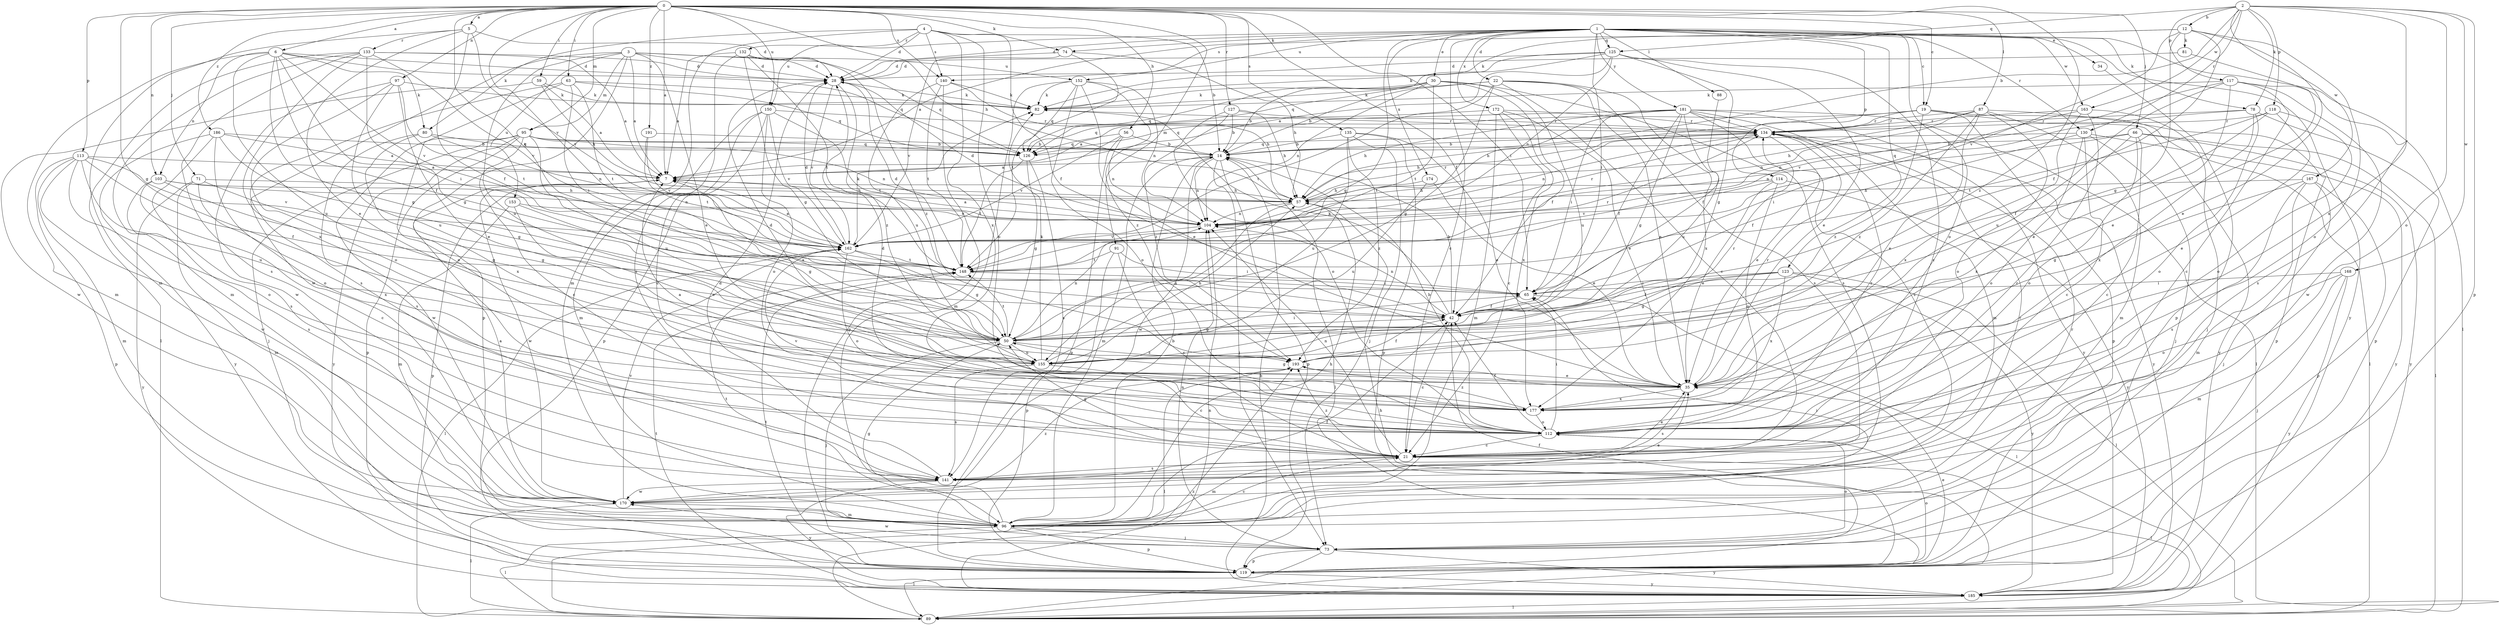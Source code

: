 strict digraph  {
0;
1;
2;
3;
4;
5;
6;
7;
12;
14;
19;
21;
22;
28;
30;
34;
35;
42;
50;
56;
57;
59;
63;
65;
66;
71;
73;
74;
78;
80;
81;
82;
87;
88;
89;
91;
95;
96;
97;
103;
104;
112;
113;
114;
117;
118;
119;
123;
125;
126;
127;
130;
132;
133;
134;
135;
140;
141;
148;
150;
152;
153;
155;
162;
163;
167;
168;
170;
172;
174;
177;
181;
185;
186;
191;
193;
0 -> 5  [label=a];
0 -> 6  [label=a];
0 -> 7  [label=a];
0 -> 19  [label=c];
0 -> 42  [label=f];
0 -> 50  [label=g];
0 -> 56  [label=h];
0 -> 57  [label=h];
0 -> 59  [label=i];
0 -> 63  [label=i];
0 -> 65  [label=i];
0 -> 66  [label=j];
0 -> 71  [label=j];
0 -> 74  [label=k];
0 -> 87  [label=l];
0 -> 91  [label=m];
0 -> 95  [label=m];
0 -> 97  [label=n];
0 -> 103  [label=n];
0 -> 113  [label=p];
0 -> 127  [label=r];
0 -> 135  [label=s];
0 -> 140  [label=s];
0 -> 148  [label=t];
0 -> 150  [label=u];
0 -> 162  [label=v];
0 -> 186  [label=z];
0 -> 191  [label=z];
0 -> 193  [label=z];
1 -> 7  [label=a];
1 -> 19  [label=c];
1 -> 21  [label=c];
1 -> 22  [label=d];
1 -> 28  [label=d];
1 -> 30  [label=e];
1 -> 34  [label=e];
1 -> 50  [label=g];
1 -> 65  [label=i];
1 -> 74  [label=k];
1 -> 78  [label=k];
1 -> 88  [label=l];
1 -> 89  [label=l];
1 -> 112  [label=o];
1 -> 114  [label=p];
1 -> 123  [label=q];
1 -> 125  [label=q];
1 -> 130  [label=r];
1 -> 150  [label=u];
1 -> 152  [label=u];
1 -> 163  [label=w];
1 -> 172  [label=x];
1 -> 174  [label=x];
1 -> 181  [label=y];
1 -> 185  [label=y];
2 -> 12  [label=b];
2 -> 14  [label=b];
2 -> 78  [label=k];
2 -> 112  [label=o];
2 -> 117  [label=p];
2 -> 118  [label=p];
2 -> 119  [label=p];
2 -> 125  [label=q];
2 -> 130  [label=r];
2 -> 163  [label=w];
2 -> 167  [label=w];
2 -> 168  [label=w];
2 -> 177  [label=x];
3 -> 7  [label=a];
3 -> 28  [label=d];
3 -> 35  [label=e];
3 -> 95  [label=m];
3 -> 119  [label=p];
3 -> 126  [label=q];
3 -> 152  [label=u];
3 -> 153  [label=u];
3 -> 155  [label=u];
3 -> 170  [label=w];
4 -> 14  [label=b];
4 -> 28  [label=d];
4 -> 42  [label=f];
4 -> 80  [label=k];
4 -> 96  [label=m];
4 -> 112  [label=o];
4 -> 132  [label=r];
4 -> 140  [label=s];
4 -> 177  [label=x];
5 -> 28  [label=d];
5 -> 35  [label=e];
5 -> 42  [label=f];
5 -> 96  [label=m];
5 -> 133  [label=r];
5 -> 162  [label=v];
6 -> 28  [label=d];
6 -> 42  [label=f];
6 -> 50  [label=g];
6 -> 65  [label=i];
6 -> 80  [label=k];
6 -> 96  [label=m];
6 -> 103  [label=n];
6 -> 126  [label=q];
6 -> 155  [label=u];
6 -> 162  [label=v];
7 -> 57  [label=h];
7 -> 119  [label=p];
7 -> 170  [label=w];
12 -> 35  [label=e];
12 -> 42  [label=f];
12 -> 50  [label=g];
12 -> 81  [label=k];
12 -> 82  [label=k];
12 -> 112  [label=o];
12 -> 140  [label=s];
12 -> 162  [label=v];
14 -> 7  [label=a];
14 -> 73  [label=j];
14 -> 89  [label=l];
14 -> 96  [label=m];
14 -> 104  [label=n];
14 -> 119  [label=p];
14 -> 170  [label=w];
19 -> 57  [label=h];
19 -> 89  [label=l];
19 -> 119  [label=p];
19 -> 126  [label=q];
19 -> 134  [label=r];
19 -> 185  [label=y];
19 -> 193  [label=z];
21 -> 35  [label=e];
21 -> 50  [label=g];
21 -> 89  [label=l];
21 -> 96  [label=m];
21 -> 104  [label=n];
21 -> 141  [label=s];
21 -> 193  [label=z];
22 -> 14  [label=b];
22 -> 21  [label=c];
22 -> 35  [label=e];
22 -> 50  [label=g];
22 -> 82  [label=k];
22 -> 141  [label=s];
22 -> 148  [label=t];
22 -> 177  [label=x];
28 -> 82  [label=k];
28 -> 162  [label=v];
28 -> 193  [label=z];
30 -> 14  [label=b];
30 -> 42  [label=f];
30 -> 82  [label=k];
30 -> 104  [label=n];
30 -> 126  [label=q];
30 -> 141  [label=s];
30 -> 148  [label=t];
30 -> 155  [label=u];
34 -> 119  [label=p];
35 -> 50  [label=g];
35 -> 134  [label=r];
35 -> 141  [label=s];
35 -> 177  [label=x];
42 -> 14  [label=b];
42 -> 21  [label=c];
42 -> 50  [label=g];
42 -> 82  [label=k];
42 -> 104  [label=n];
50 -> 7  [label=a];
50 -> 65  [label=i];
50 -> 73  [label=j];
50 -> 104  [label=n];
50 -> 148  [label=t];
50 -> 155  [label=u];
50 -> 193  [label=z];
56 -> 14  [label=b];
56 -> 104  [label=n];
56 -> 119  [label=p];
56 -> 126  [label=q];
56 -> 162  [label=v];
57 -> 104  [label=n];
57 -> 134  [label=r];
57 -> 155  [label=u];
59 -> 7  [label=a];
59 -> 57  [label=h];
59 -> 82  [label=k];
59 -> 170  [label=w];
63 -> 65  [label=i];
63 -> 82  [label=k];
63 -> 112  [label=o];
63 -> 126  [label=q];
63 -> 141  [label=s];
63 -> 148  [label=t];
65 -> 42  [label=f];
65 -> 89  [label=l];
66 -> 14  [label=b];
66 -> 21  [label=c];
66 -> 89  [label=l];
66 -> 104  [label=n];
66 -> 112  [label=o];
66 -> 177  [label=x];
66 -> 185  [label=y];
71 -> 50  [label=g];
71 -> 57  [label=h];
71 -> 96  [label=m];
71 -> 177  [label=x];
71 -> 185  [label=y];
73 -> 89  [label=l];
73 -> 104  [label=n];
73 -> 112  [label=o];
73 -> 119  [label=p];
73 -> 170  [label=w];
73 -> 185  [label=y];
74 -> 28  [label=d];
74 -> 57  [label=h];
74 -> 148  [label=t];
74 -> 162  [label=v];
78 -> 104  [label=n];
78 -> 112  [label=o];
78 -> 119  [label=p];
78 -> 134  [label=r];
78 -> 177  [label=x];
80 -> 104  [label=n];
80 -> 126  [label=q];
80 -> 141  [label=s];
80 -> 177  [label=x];
81 -> 28  [label=d];
81 -> 35  [label=e];
82 -> 134  [label=r];
87 -> 35  [label=e];
87 -> 57  [label=h];
87 -> 96  [label=m];
87 -> 104  [label=n];
87 -> 112  [label=o];
87 -> 119  [label=p];
87 -> 134  [label=r];
87 -> 193  [label=z];
88 -> 42  [label=f];
89 -> 57  [label=h];
89 -> 193  [label=z];
91 -> 21  [label=c];
91 -> 65  [label=i];
91 -> 119  [label=p];
91 -> 148  [label=t];
95 -> 14  [label=b];
95 -> 21  [label=c];
95 -> 73  [label=j];
95 -> 104  [label=n];
95 -> 119  [label=p];
95 -> 126  [label=q];
95 -> 155  [label=u];
95 -> 170  [label=w];
95 -> 185  [label=y];
96 -> 14  [label=b];
96 -> 21  [label=c];
96 -> 42  [label=f];
96 -> 50  [label=g];
96 -> 57  [label=h];
96 -> 65  [label=i];
96 -> 73  [label=j];
96 -> 89  [label=l];
96 -> 119  [label=p];
96 -> 134  [label=r];
96 -> 148  [label=t];
97 -> 35  [label=e];
97 -> 82  [label=k];
97 -> 112  [label=o];
97 -> 148  [label=t];
97 -> 155  [label=u];
97 -> 170  [label=w];
103 -> 21  [label=c];
103 -> 50  [label=g];
103 -> 57  [label=h];
103 -> 104  [label=n];
103 -> 141  [label=s];
104 -> 7  [label=a];
104 -> 28  [label=d];
104 -> 134  [label=r];
104 -> 162  [label=v];
112 -> 14  [label=b];
112 -> 21  [label=c];
112 -> 42  [label=f];
112 -> 65  [label=i];
112 -> 134  [label=r];
112 -> 162  [label=v];
113 -> 7  [label=a];
113 -> 42  [label=f];
113 -> 96  [label=m];
113 -> 112  [label=o];
113 -> 119  [label=p];
113 -> 155  [label=u];
113 -> 162  [label=v];
113 -> 170  [label=w];
114 -> 35  [label=e];
114 -> 57  [label=h];
114 -> 112  [label=o];
114 -> 162  [label=v];
114 -> 185  [label=y];
117 -> 21  [label=c];
117 -> 35  [label=e];
117 -> 82  [label=k];
117 -> 141  [label=s];
117 -> 155  [label=u];
117 -> 162  [label=v];
117 -> 170  [label=w];
118 -> 35  [label=e];
118 -> 42  [label=f];
118 -> 112  [label=o];
118 -> 134  [label=r];
118 -> 148  [label=t];
119 -> 35  [label=e];
119 -> 42  [label=f];
119 -> 112  [label=o];
119 -> 148  [label=t];
119 -> 185  [label=y];
123 -> 42  [label=f];
123 -> 50  [label=g];
123 -> 65  [label=i];
123 -> 89  [label=l];
123 -> 177  [label=x];
123 -> 185  [label=y];
125 -> 7  [label=a];
125 -> 21  [label=c];
125 -> 28  [label=d];
125 -> 35  [label=e];
125 -> 50  [label=g];
125 -> 82  [label=k];
125 -> 104  [label=n];
125 -> 126  [label=q];
126 -> 50  [label=g];
126 -> 141  [label=s];
126 -> 148  [label=t];
127 -> 14  [label=b];
127 -> 57  [label=h];
127 -> 112  [label=o];
127 -> 134  [label=r];
127 -> 193  [label=z];
130 -> 21  [label=c];
130 -> 42  [label=f];
130 -> 73  [label=j];
130 -> 112  [label=o];
130 -> 126  [label=q];
130 -> 185  [label=y];
132 -> 7  [label=a];
132 -> 28  [label=d];
132 -> 50  [label=g];
132 -> 141  [label=s];
132 -> 148  [label=t];
132 -> 193  [label=z];
133 -> 7  [label=a];
133 -> 28  [label=d];
133 -> 50  [label=g];
133 -> 89  [label=l];
133 -> 96  [label=m];
133 -> 141  [label=s];
133 -> 162  [label=v];
133 -> 177  [label=x];
134 -> 14  [label=b];
134 -> 35  [label=e];
134 -> 57  [label=h];
134 -> 104  [label=n];
134 -> 185  [label=y];
135 -> 14  [label=b];
135 -> 35  [label=e];
135 -> 73  [label=j];
135 -> 119  [label=p];
135 -> 155  [label=u];
135 -> 193  [label=z];
140 -> 57  [label=h];
140 -> 82  [label=k];
140 -> 119  [label=p];
140 -> 148  [label=t];
140 -> 155  [label=u];
141 -> 28  [label=d];
141 -> 170  [label=w];
141 -> 185  [label=y];
148 -> 28  [label=d];
148 -> 65  [label=i];
148 -> 134  [label=r];
150 -> 21  [label=c];
150 -> 96  [label=m];
150 -> 112  [label=o];
150 -> 119  [label=p];
150 -> 134  [label=r];
150 -> 148  [label=t];
150 -> 162  [label=v];
152 -> 35  [label=e];
152 -> 82  [label=k];
152 -> 96  [label=m];
152 -> 104  [label=n];
152 -> 112  [label=o];
152 -> 126  [label=q];
152 -> 193  [label=z];
153 -> 35  [label=e];
153 -> 50  [label=g];
153 -> 96  [label=m];
153 -> 104  [label=n];
155 -> 21  [label=c];
155 -> 28  [label=d];
155 -> 57  [label=h];
155 -> 82  [label=k];
155 -> 134  [label=r];
155 -> 141  [label=s];
162 -> 7  [label=a];
162 -> 28  [label=d];
162 -> 50  [label=g];
162 -> 82  [label=k];
162 -> 89  [label=l];
162 -> 112  [label=o];
162 -> 148  [label=t];
163 -> 21  [label=c];
163 -> 65  [label=i];
163 -> 73  [label=j];
163 -> 134  [label=r];
163 -> 177  [label=x];
167 -> 50  [label=g];
167 -> 57  [label=h];
167 -> 73  [label=j];
167 -> 96  [label=m];
167 -> 119  [label=p];
167 -> 141  [label=s];
168 -> 65  [label=i];
168 -> 73  [label=j];
168 -> 96  [label=m];
168 -> 112  [label=o];
168 -> 185  [label=y];
170 -> 7  [label=a];
170 -> 35  [label=e];
170 -> 89  [label=l];
170 -> 96  [label=m];
170 -> 134  [label=r];
170 -> 162  [label=v];
170 -> 193  [label=z];
172 -> 21  [label=c];
172 -> 35  [label=e];
172 -> 96  [label=m];
172 -> 126  [label=q];
172 -> 134  [label=r];
172 -> 177  [label=x];
174 -> 35  [label=e];
174 -> 57  [label=h];
174 -> 155  [label=u];
177 -> 7  [label=a];
177 -> 28  [label=d];
177 -> 112  [label=o];
177 -> 193  [label=z];
181 -> 7  [label=a];
181 -> 42  [label=f];
181 -> 50  [label=g];
181 -> 57  [label=h];
181 -> 65  [label=i];
181 -> 89  [label=l];
181 -> 96  [label=m];
181 -> 134  [label=r];
181 -> 141  [label=s];
181 -> 148  [label=t];
181 -> 155  [label=u];
181 -> 185  [label=y];
185 -> 14  [label=b];
185 -> 89  [label=l];
185 -> 104  [label=n];
185 -> 148  [label=t];
186 -> 7  [label=a];
186 -> 14  [label=b];
186 -> 50  [label=g];
186 -> 112  [label=o];
186 -> 141  [label=s];
186 -> 185  [label=y];
191 -> 14  [label=b];
191 -> 148  [label=t];
191 -> 162  [label=v];
193 -> 35  [label=e];
193 -> 42  [label=f];
193 -> 89  [label=l];
}
